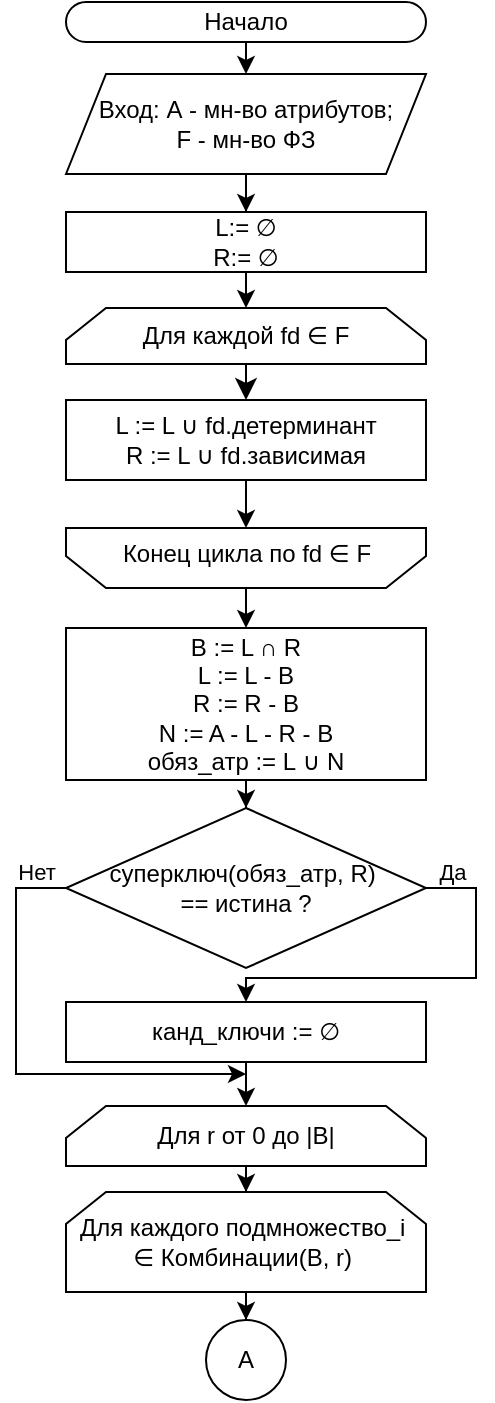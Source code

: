 <mxfile version="27.1.6" pages="2">
  <diagram name="Страница — 1" id="nUEe4k0yklZtBq0wYK_H">
    <mxGraphModel dx="984" dy="547" grid="1" gridSize="10" guides="1" tooltips="1" connect="1" arrows="1" fold="1" page="1" pageScale="1" pageWidth="827" pageHeight="1169" math="0" shadow="0">
      <root>
        <mxCell id="0" />
        <mxCell id="1" parent="0" />
        <mxCell id="WMLubfFGsWbqZAyWGMQB-41" style="edgeStyle=none;curved=1;rounded=0;orthogonalLoop=1;jettySize=auto;html=1;entryX=0.5;entryY=0;entryDx=0;entryDy=0;fontSize=12;startSize=8;endSize=8;" parent="1" source="WMLubfFGsWbqZAyWGMQB-42" target="WMLubfFGsWbqZAyWGMQB-50" edge="1">
          <mxGeometry relative="1" as="geometry">
            <mxPoint x="260" y="548" as="targetPoint" />
          </mxGeometry>
        </mxCell>
        <mxCell id="WMLubfFGsWbqZAyWGMQB-42" value="Для каждой fd&amp;nbsp;∈ F" style="shape=loopLimit;whiteSpace=wrap;html=1;" parent="1" vertex="1">
          <mxGeometry x="170" y="490" width="180" height="28" as="geometry" />
        </mxCell>
        <mxCell id="WMLubfFGsWbqZAyWGMQB-55" style="edgeStyle=orthogonalEdgeStyle;rounded=0;orthogonalLoop=1;jettySize=auto;html=1;entryX=0.5;entryY=1;entryDx=0;entryDy=0;" parent="1" source="WMLubfFGsWbqZAyWGMQB-50" target="WMLubfFGsWbqZAyWGMQB-52" edge="1">
          <mxGeometry relative="1" as="geometry" />
        </mxCell>
        <mxCell id="WMLubfFGsWbqZAyWGMQB-50" value="L := L ∪ fd.детерминант&lt;div&gt;R := L ∪ fd.зависимая&lt;/div&gt;" style="rounded=0;whiteSpace=wrap;html=1;" parent="1" vertex="1">
          <mxGeometry x="170" y="536" width="180" height="40" as="geometry" />
        </mxCell>
        <mxCell id="WMLubfFGsWbqZAyWGMQB-54" value="" style="group" parent="1" vertex="1" connectable="0">
          <mxGeometry x="170" y="600" width="180" height="30" as="geometry" />
        </mxCell>
        <mxCell id="WMLubfFGsWbqZAyWGMQB-52" value="" style="shape=loopLimit;whiteSpace=wrap;html=1;rotation=-180;" parent="WMLubfFGsWbqZAyWGMQB-54" vertex="1">
          <mxGeometry y="5.329e-15" width="180" height="30.0" as="geometry" />
        </mxCell>
        <mxCell id="WMLubfFGsWbqZAyWGMQB-53" value="&lt;font style=&quot;font-size: 12px;&quot;&gt;Конец цикла по fd&amp;nbsp;∈ F&lt;/font&gt;" style="text;strokeColor=none;fillColor=none;html=1;align=center;verticalAlign=middle;whiteSpace=wrap;rounded=0;fontSize=16;" parent="WMLubfFGsWbqZAyWGMQB-54" vertex="1">
          <mxGeometry x="12.661" y="3.553e-15" width="154.677" height="22.5" as="geometry" />
        </mxCell>
        <mxCell id="WMLubfFGsWbqZAyWGMQB-64" style="edgeStyle=orthogonalEdgeStyle;rounded=0;orthogonalLoop=1;jettySize=auto;html=1;entryX=0.5;entryY=0;entryDx=0;entryDy=0;" parent="1" source="WMLubfFGsWbqZAyWGMQB-56" target="WMLubfFGsWbqZAyWGMQB-63" edge="1">
          <mxGeometry relative="1" as="geometry" />
        </mxCell>
        <mxCell id="WMLubfFGsWbqZAyWGMQB-56" value="B := L ∩ R&lt;div&gt;L := L - B&lt;/div&gt;&lt;div&gt;R := R - B&lt;/div&gt;&lt;div&gt;N := A - L - R - B&lt;/div&gt;&lt;div&gt;обяз_атр := L&amp;nbsp;∪ N&lt;/div&gt;" style="rounded=0;whiteSpace=wrap;html=1;" parent="1" vertex="1">
          <mxGeometry x="170" y="650" width="180" height="76" as="geometry" />
        </mxCell>
        <mxCell id="WMLubfFGsWbqZAyWGMQB-59" style="edgeStyle=orthogonalEdgeStyle;rounded=0;orthogonalLoop=1;jettySize=auto;html=1;entryX=0.5;entryY=0;entryDx=0;entryDy=0;" parent="1" source="WMLubfFGsWbqZAyWGMQB-57" target="WMLubfFGsWbqZAyWGMQB-58" edge="1">
          <mxGeometry relative="1" as="geometry" />
        </mxCell>
        <mxCell id="WMLubfFGsWbqZAyWGMQB-57" value="Вход: А - мн-во атрибутов;&lt;div&gt;F - мн-во ФЗ&lt;/div&gt;" style="shape=parallelogram;perimeter=parallelogramPerimeter;whiteSpace=wrap;html=1;fixedSize=1;" parent="1" vertex="1">
          <mxGeometry x="170" y="373" width="180" height="50" as="geometry" />
        </mxCell>
        <mxCell id="WMLubfFGsWbqZAyWGMQB-68" style="edgeStyle=orthogonalEdgeStyle;rounded=0;orthogonalLoop=1;jettySize=auto;html=1;entryX=0.5;entryY=0;entryDx=0;entryDy=0;exitX=0.5;exitY=1;exitDx=0;exitDy=0;" parent="1" source="WMLubfFGsWbqZAyWGMQB-58" target="WMLubfFGsWbqZAyWGMQB-42" edge="1">
          <mxGeometry relative="1" as="geometry" />
        </mxCell>
        <mxCell id="WMLubfFGsWbqZAyWGMQB-58" value="L:=&amp;nbsp;∅&lt;div&gt;R:=&amp;nbsp;∅&lt;/div&gt;" style="rounded=0;whiteSpace=wrap;html=1;" parent="1" vertex="1">
          <mxGeometry x="170" y="442" width="180" height="30" as="geometry" />
        </mxCell>
        <mxCell id="WMLubfFGsWbqZAyWGMQB-62" style="edgeStyle=orthogonalEdgeStyle;rounded=0;orthogonalLoop=1;jettySize=auto;html=1;entryX=0.5;entryY=0;entryDx=0;entryDy=0;exitX=0.5;exitY=0;exitDx=0;exitDy=0;" parent="1" source="WMLubfFGsWbqZAyWGMQB-52" target="WMLubfFGsWbqZAyWGMQB-56" edge="1">
          <mxGeometry relative="1" as="geometry">
            <mxPoint x="300" y="640" as="sourcePoint" />
          </mxGeometry>
        </mxCell>
        <mxCell id="WMLubfFGsWbqZAyWGMQB-69" style="edgeStyle=orthogonalEdgeStyle;rounded=0;orthogonalLoop=1;jettySize=auto;html=1;entryX=0.5;entryY=0;entryDx=0;entryDy=0;exitX=1;exitY=0.5;exitDx=0;exitDy=0;" parent="1" source="WMLubfFGsWbqZAyWGMQB-63" target="WMLubfFGsWbqZAyWGMQB-70" edge="1">
          <mxGeometry relative="1" as="geometry">
            <mxPoint x="260" y="835" as="targetPoint" />
            <mxPoint x="355" y="775" as="sourcePoint" />
            <Array as="points">
              <mxPoint x="375" y="780" />
              <mxPoint x="375" y="825" />
              <mxPoint x="260" y="825" />
            </Array>
          </mxGeometry>
        </mxCell>
        <mxCell id="WMLubfFGsWbqZAyWGMQB-124" style="edgeStyle=orthogonalEdgeStyle;rounded=0;orthogonalLoop=1;jettySize=auto;html=1;exitX=0;exitY=0.5;exitDx=0;exitDy=0;" parent="1" source="WMLubfFGsWbqZAyWGMQB-63" edge="1">
          <mxGeometry relative="1" as="geometry">
            <mxPoint x="260" y="873" as="targetPoint" />
            <mxPoint x="165" y="783" as="sourcePoint" />
            <Array as="points">
              <mxPoint x="145" y="780" />
              <mxPoint x="145" y="873" />
            </Array>
          </mxGeometry>
        </mxCell>
        <mxCell id="WMLubfFGsWbqZAyWGMQB-63" value="суперключ(обяз_атр, R)&amp;nbsp;&lt;div&gt;== истина ?&lt;/div&gt;" style="rhombus;whiteSpace=wrap;html=1;" parent="1" vertex="1">
          <mxGeometry x="170" y="740" width="180" height="80" as="geometry" />
        </mxCell>
        <mxCell id="WMLubfFGsWbqZAyWGMQB-79" style="edgeStyle=orthogonalEdgeStyle;rounded=0;orthogonalLoop=1;jettySize=auto;html=1;entryX=0.5;entryY=0;entryDx=0;entryDy=0;" parent="1" source="WMLubfFGsWbqZAyWGMQB-70" target="WMLubfFGsWbqZAyWGMQB-76" edge="1">
          <mxGeometry relative="1" as="geometry" />
        </mxCell>
        <mxCell id="WMLubfFGsWbqZAyWGMQB-70" value="канд_ключи := ∅" style="rounded=0;whiteSpace=wrap;html=1;" parent="1" vertex="1">
          <mxGeometry x="170" y="837" width="180" height="30" as="geometry" />
        </mxCell>
        <mxCell id="WMLubfFGsWbqZAyWGMQB-80" style="edgeStyle=orthogonalEdgeStyle;rounded=0;orthogonalLoop=1;jettySize=auto;html=1;entryX=0.5;entryY=0;entryDx=0;entryDy=0;" parent="1" source="WMLubfFGsWbqZAyWGMQB-76" target="WMLubfFGsWbqZAyWGMQB-78" edge="1">
          <mxGeometry relative="1" as="geometry" />
        </mxCell>
        <mxCell id="WMLubfFGsWbqZAyWGMQB-76" value="Для r от 0 до |B|" style="shape=loopLimit;whiteSpace=wrap;html=1;" parent="1" vertex="1">
          <mxGeometry x="170" y="889" width="180" height="30" as="geometry" />
        </mxCell>
        <mxCell id="WMLubfFGsWbqZAyWGMQB-83" style="edgeStyle=orthogonalEdgeStyle;rounded=0;orthogonalLoop=1;jettySize=auto;html=1;entryX=0.5;entryY=0;entryDx=0;entryDy=0;" parent="1" source="WMLubfFGsWbqZAyWGMQB-78" target="WMLubfFGsWbqZAyWGMQB-138" edge="1">
          <mxGeometry relative="1" as="geometry">
            <mxPoint x="260" y="1040" as="targetPoint" />
          </mxGeometry>
        </mxCell>
        <mxCell id="WMLubfFGsWbqZAyWGMQB-78" value="Для каждого подмножество_i&amp;nbsp;&lt;div&gt;∈ Комбинации(B, r)&amp;nbsp;&lt;/div&gt;" style="shape=loopLimit;whiteSpace=wrap;html=1;" parent="1" vertex="1">
          <mxGeometry x="170" y="932" width="180" height="50" as="geometry" />
        </mxCell>
        <mxCell id="WMLubfFGsWbqZAyWGMQB-130" value="Нет" style="edgeLabel;html=1;align=center;verticalAlign=middle;resizable=0;points=[];" parent="1" vertex="1" connectable="0">
          <mxGeometry x="165" y="770" as="geometry">
            <mxPoint x="-10" y="2" as="offset" />
          </mxGeometry>
        </mxCell>
        <mxCell id="WMLubfFGsWbqZAyWGMQB-134" value="Да" style="edgeLabel;html=1;align=center;verticalAlign=middle;resizable=0;points=[];" parent="1" vertex="1" connectable="0">
          <mxGeometry x="363" y="772" as="geometry" />
        </mxCell>
        <mxCell id="WMLubfFGsWbqZAyWGMQB-138" value="А" style="ellipse;whiteSpace=wrap;html=1;aspect=fixed;" parent="1" vertex="1">
          <mxGeometry x="240" y="996" width="40" height="40" as="geometry" />
        </mxCell>
        <mxCell id="tE1AYxcDRsQX5OE6kqUB-2" style="edgeStyle=orthogonalEdgeStyle;rounded=0;orthogonalLoop=1;jettySize=auto;html=1;entryX=0.5;entryY=0;entryDx=0;entryDy=0;exitX=0.5;exitY=1;exitDx=0;exitDy=0;" edge="1" parent="1" source="tE1AYxcDRsQX5OE6kqUB-1" target="WMLubfFGsWbqZAyWGMQB-57">
          <mxGeometry relative="1" as="geometry">
            <mxPoint x="260" y="360" as="sourcePoint" />
          </mxGeometry>
        </mxCell>
        <mxCell id="tE1AYxcDRsQX5OE6kqUB-1" value="Начало" style="rounded=1;whiteSpace=wrap;html=1;arcSize=100;absoluteArcSize=1;" vertex="1" parent="1">
          <mxGeometry x="170" y="337" width="180" height="20" as="geometry" />
        </mxCell>
      </root>
    </mxGraphModel>
  </diagram>
  <diagram id="WfhbplVz7fqxdFfpJFTo" name="Страница — 2">
    <mxGraphModel dx="826" dy="459" grid="1" gridSize="10" guides="1" tooltips="1" connect="1" arrows="1" fold="1" page="1" pageScale="1" pageWidth="827" pageHeight="1169" math="0" shadow="0">
      <root>
        <mxCell id="0" />
        <mxCell id="1" parent="0" />
        <mxCell id="xsWwSMjTffkjm5Y3F-H0-1" style="edgeStyle=orthogonalEdgeStyle;rounded=0;orthogonalLoop=1;jettySize=auto;html=1;entryX=0.5;entryY=0;entryDx=0;entryDy=0;exitX=1;exitY=0.5;exitDx=0;exitDy=0;" parent="1" source="xsWwSMjTffkjm5Y3F-H0-3" target="xsWwSMjTffkjm5Y3F-H0-7" edge="1">
          <mxGeometry relative="1" as="geometry">
            <Array as="points">
              <mxPoint x="585" y="607" />
              <mxPoint x="585" y="650" />
              <mxPoint x="472" y="650" />
            </Array>
          </mxGeometry>
        </mxCell>
        <mxCell id="xsWwSMjTffkjm5Y3F-H0-2" style="edgeStyle=orthogonalEdgeStyle;rounded=0;orthogonalLoop=1;jettySize=auto;html=1;exitX=0;exitY=0.5;exitDx=0;exitDy=0;" parent="1" source="xsWwSMjTffkjm5Y3F-H0-3" edge="1">
          <mxGeometry relative="1" as="geometry">
            <mxPoint x="472" y="1130" as="targetPoint" />
            <Array as="points">
              <mxPoint x="326" y="607" />
              <mxPoint x="326" y="1130" />
              <mxPoint x="472" y="1130" />
            </Array>
            <mxPoint x="381.97" y="604" as="sourcePoint" />
          </mxGeometry>
        </mxCell>
        <mxCell id="xsWwSMjTffkjm5Y3F-H0-3" value="суперключ(обяз_атр, R)&amp;nbsp;&lt;div&gt;== истина ?&lt;/div&gt;" style="rhombus;whiteSpace=wrap;html=1;" parent="1" vertex="1">
          <mxGeometry x="379.97" y="567" width="185" height="80" as="geometry" />
        </mxCell>
        <mxCell id="1Wgt8UPFNTKgRV1uAhiA-2" style="edgeStyle=orthogonalEdgeStyle;rounded=0;orthogonalLoop=1;jettySize=auto;html=1;entryX=0.5;entryY=0;entryDx=0;entryDy=0;exitX=0.5;exitY=1;exitDx=0;exitDy=0;" edge="1" parent="1" source="xsWwSMjTffkjm5Y3F-H0-5" target="xsWwSMjTffkjm5Y3F-H0-3">
          <mxGeometry relative="1" as="geometry" />
        </mxCell>
        <mxCell id="xsWwSMjTffkjm5Y3F-H0-5" value="канд_ключ := подмножество_i ∪ обяз_атр" style="rounded=0;whiteSpace=wrap;html=1;" parent="1" vertex="1">
          <mxGeometry x="382.45" y="511" width="180.03" height="42" as="geometry" />
        </mxCell>
        <mxCell id="xsWwSMjTffkjm5Y3F-H0-6" style="edgeStyle=orthogonalEdgeStyle;rounded=0;orthogonalLoop=1;jettySize=auto;html=1;entryX=0.5;entryY=0;entryDx=0;entryDy=0;" parent="1" source="xsWwSMjTffkjm5Y3F-H0-7" target="xsWwSMjTffkjm5Y3F-H0-9" edge="1">
          <mxGeometry relative="1" as="geometry" />
        </mxCell>
        <mxCell id="xsWwSMjTffkjm5Y3F-H0-7" value="минимальный:= истина" style="rounded=0;whiteSpace=wrap;html=1;" parent="1" vertex="1">
          <mxGeometry x="382" y="671" width="180" height="25" as="geometry" />
        </mxCell>
        <mxCell id="xsWwSMjTffkjm5Y3F-H0-8" style="edgeStyle=orthogonalEdgeStyle;rounded=0;orthogonalLoop=1;jettySize=auto;html=1;entryX=0.5;entryY=0;entryDx=0;entryDy=0;" parent="1" source="xsWwSMjTffkjm5Y3F-H0-9" target="xsWwSMjTffkjm5Y3F-H0-12" edge="1">
          <mxGeometry relative="1" as="geometry" />
        </mxCell>
        <mxCell id="xsWwSMjTffkjm5Y3F-H0-9" value="Для каждого ключ ∈ канд_ключи&amp;nbsp;" style="shape=loopLimit;whiteSpace=wrap;html=1;" parent="1" vertex="1">
          <mxGeometry x="382" y="713" width="180" height="37" as="geometry" />
        </mxCell>
        <mxCell id="xsWwSMjTffkjm5Y3F-H0-10" style="edgeStyle=orthogonalEdgeStyle;rounded=0;orthogonalLoop=1;jettySize=auto;html=1;exitX=1;exitY=0.5;exitDx=0;exitDy=0;entryX=0.5;entryY=0;entryDx=0;entryDy=0;" parent="1" target="xsWwSMjTffkjm5Y3F-H0-14" edge="1">
          <mxGeometry relative="1" as="geometry">
            <mxPoint x="451.97" y="857" as="targetPoint" />
            <mxPoint x="545.97" y="812" as="sourcePoint" />
            <Array as="points">
              <mxPoint x="580.97" y="812" />
              <mxPoint x="580.97" y="847" />
              <mxPoint x="471.97" y="847" />
            </Array>
          </mxGeometry>
        </mxCell>
        <mxCell id="xsWwSMjTffkjm5Y3F-H0-11" style="edgeStyle=orthogonalEdgeStyle;rounded=0;orthogonalLoop=1;jettySize=auto;html=1;exitX=0;exitY=0.5;exitDx=0;exitDy=0;" parent="1" source="xsWwSMjTffkjm5Y3F-H0-12" edge="1">
          <mxGeometry relative="1" as="geometry">
            <mxPoint x="471.97" y="772" as="targetPoint" />
            <mxPoint x="396.97" y="811" as="sourcePoint" />
            <Array as="points">
              <mxPoint x="376.97" y="812" />
              <mxPoint x="376.97" y="772" />
            </Array>
          </mxGeometry>
        </mxCell>
        <mxCell id="xsWwSMjTffkjm5Y3F-H0-12" value="ключ&amp;nbsp;⊂ канд_ключ ?" style="rhombus;whiteSpace=wrap;html=1;" parent="1" vertex="1">
          <mxGeometry x="382" y="787" width="180" height="50" as="geometry" />
        </mxCell>
        <mxCell id="xsWwSMjTffkjm5Y3F-H0-13" style="edgeStyle=orthogonalEdgeStyle;rounded=0;orthogonalLoop=1;jettySize=auto;html=1;entryX=0.5;entryY=1;entryDx=0;entryDy=0;" parent="1" source="xsWwSMjTffkjm5Y3F-H0-14" target="xsWwSMjTffkjm5Y3F-H0-16" edge="1">
          <mxGeometry relative="1" as="geometry" />
        </mxCell>
        <mxCell id="xsWwSMjTffkjm5Y3F-H0-14" value="минимальный:= ложь" style="rounded=0;whiteSpace=wrap;html=1;" parent="1" vertex="1">
          <mxGeometry x="382" y="861" width="180" height="19" as="geometry" />
        </mxCell>
        <mxCell id="xsWwSMjTffkjm5Y3F-H0-15" value="" style="group" parent="1" vertex="1" connectable="0">
          <mxGeometry x="382" y="893" width="180" height="42.83" as="geometry" />
        </mxCell>
        <mxCell id="xsWwSMjTffkjm5Y3F-H0-16" value="" style="shape=loopLimit;whiteSpace=wrap;html=1;rotation=-180;" parent="xsWwSMjTffkjm5Y3F-H0-15" vertex="1">
          <mxGeometry x="-3.362e-15" y="-4.623e-15" width="180" height="42.83" as="geometry" />
        </mxCell>
        <mxCell id="xsWwSMjTffkjm5Y3F-H0-17" value="&lt;font style=&quot;font-size: 12px;&quot;&gt;Конец цикла по&amp;nbsp;&lt;/font&gt;&lt;span style=&quot;font-size: 12px;&quot;&gt;ключ ∈ канд_ключи&lt;/span&gt;" style="text;strokeColor=none;fillColor=none;html=1;align=center;verticalAlign=middle;whiteSpace=wrap;rounded=0;fontSize=16;" parent="xsWwSMjTffkjm5Y3F-H0-15" vertex="1">
          <mxGeometry x="13.524" y="-0.0" width="152.953" height="37.95" as="geometry" />
        </mxCell>
        <mxCell id="xsWwSMjTffkjm5Y3F-H0-18" style="edgeStyle=orthogonalEdgeStyle;rounded=0;orthogonalLoop=1;jettySize=auto;html=1;entryX=0.5;entryY=0;entryDx=0;entryDy=0;exitX=1;exitY=0.5;exitDx=0;exitDy=0;" parent="1" source="xsWwSMjTffkjm5Y3F-H0-20" target="xsWwSMjTffkjm5Y3F-H0-23" edge="1">
          <mxGeometry relative="1" as="geometry">
            <Array as="points">
              <mxPoint x="579" y="982" />
              <mxPoint x="579" y="1015" />
              <mxPoint x="472" y="1015" />
            </Array>
          </mxGeometry>
        </mxCell>
        <mxCell id="xsWwSMjTffkjm5Y3F-H0-19" style="edgeStyle=orthogonalEdgeStyle;rounded=0;orthogonalLoop=1;jettySize=auto;html=1;exitX=0;exitY=0.5;exitDx=0;exitDy=0;" parent="1" source="xsWwSMjTffkjm5Y3F-H0-20" edge="1">
          <mxGeometry relative="1" as="geometry">
            <mxPoint x="472" y="1120" as="targetPoint" />
            <Array as="points">
              <mxPoint x="336" y="982" />
              <mxPoint x="336" y="1120" />
              <mxPoint x="472" y="1120" />
            </Array>
            <mxPoint x="382" y="980" as="sourcePoint" />
          </mxGeometry>
        </mxCell>
        <mxCell id="xsWwSMjTffkjm5Y3F-H0-20" value="минимальный ==&lt;div&gt;истина ?&lt;/div&gt;" style="rhombus;whiteSpace=wrap;html=1;" parent="1" vertex="1">
          <mxGeometry x="382" y="952" width="180" height="60" as="geometry" />
        </mxCell>
        <mxCell id="xsWwSMjTffkjm5Y3F-H0-21" style="edgeStyle=orthogonalEdgeStyle;rounded=0;orthogonalLoop=1;jettySize=auto;html=1;entryX=0.5;entryY=0;entryDx=0;entryDy=0;exitX=0.5;exitY=0;exitDx=0;exitDy=0;" parent="1" source="xsWwSMjTffkjm5Y3F-H0-16" target="xsWwSMjTffkjm5Y3F-H0-20" edge="1">
          <mxGeometry relative="1" as="geometry">
            <mxPoint x="471.97" y="977" as="sourcePoint" />
          </mxGeometry>
        </mxCell>
        <mxCell id="1Wgt8UPFNTKgRV1uAhiA-4" style="edgeStyle=orthogonalEdgeStyle;rounded=0;orthogonalLoop=1;jettySize=auto;html=1;entryX=0.5;entryY=0;entryDx=0;entryDy=0;exitX=0.5;exitY=1;exitDx=0;exitDy=0;" edge="1" parent="1" source="xsWwSMjTffkjm5Y3F-H0-23" target="xsWwSMjTffkjm5Y3F-H0-25">
          <mxGeometry relative="1" as="geometry">
            <mxPoint x="471" y="1069" as="sourcePoint" />
            <mxPoint x="470" y="1092" as="targetPoint" />
          </mxGeometry>
        </mxCell>
        <mxCell id="xsWwSMjTffkjm5Y3F-H0-23" value="канд_ключи&amp;nbsp;← {k ∈ канд_ключи | канд_ключ ⊄ k}&amp;nbsp;" style="rounded=0;whiteSpace=wrap;html=1;" parent="1" vertex="1">
          <mxGeometry x="382" y="1029" width="180" height="32" as="geometry" />
        </mxCell>
        <mxCell id="1Wgt8UPFNTKgRV1uAhiA-5" style="edgeStyle=orthogonalEdgeStyle;rounded=0;orthogonalLoop=1;jettySize=auto;html=1;entryX=0.5;entryY=1;entryDx=0;entryDy=0;" edge="1" parent="1" source="xsWwSMjTffkjm5Y3F-H0-25" target="xsWwSMjTffkjm5Y3F-H0-27">
          <mxGeometry relative="1" as="geometry" />
        </mxCell>
        <mxCell id="xsWwSMjTffkjm5Y3F-H0-25" value="канд_ключи&amp;nbsp;← канд_ключи ∪&amp;nbsp;{канд_ключ}&amp;nbsp;" style="rounded=0;whiteSpace=wrap;html=1;" parent="1" vertex="1">
          <mxGeometry x="382" y="1074" width="180" height="38" as="geometry" />
        </mxCell>
        <mxCell id="xsWwSMjTffkjm5Y3F-H0-26" value="" style="group" parent="1" vertex="1" connectable="0">
          <mxGeometry x="382" y="1146" width="180" height="60" as="geometry" />
        </mxCell>
        <mxCell id="xsWwSMjTffkjm5Y3F-H0-27" value="" style="shape=loopLimit;whiteSpace=wrap;html=1;rotation=-180;" parent="xsWwSMjTffkjm5Y3F-H0-26" vertex="1">
          <mxGeometry width="180.0" height="60" as="geometry" />
        </mxCell>
        <mxCell id="xsWwSMjTffkjm5Y3F-H0-28" value="&lt;font style=&quot;font-size: 12px;&quot;&gt;Конец цикла по&amp;nbsp;&lt;/font&gt;&lt;span style=&quot;font-size: 12px;&quot;&gt;подмножество_i ∈ Комбинации (B, r)&lt;/span&gt;" style="text;strokeColor=none;fillColor=none;html=1;align=center;verticalAlign=middle;whiteSpace=wrap;rounded=0;fontSize=16;" parent="xsWwSMjTffkjm5Y3F-H0-26" vertex="1">
          <mxGeometry x="6.429" y="5" width="167.143" height="50" as="geometry" />
        </mxCell>
        <mxCell id="xsWwSMjTffkjm5Y3F-H0-29" value="" style="group" parent="1" vertex="1" connectable="0">
          <mxGeometry x="380" y="1220" width="182" height="40" as="geometry" />
        </mxCell>
        <mxCell id="xsWwSMjTffkjm5Y3F-H0-30" value="" style="shape=loopLimit;whiteSpace=wrap;html=1;rotation=-180;" parent="xsWwSMjTffkjm5Y3F-H0-29" vertex="1">
          <mxGeometry x="2" width="180" height="30" as="geometry" />
        </mxCell>
        <mxCell id="xsWwSMjTffkjm5Y3F-H0-31" value="&lt;font style=&quot;font-size: 12px;&quot;&gt;Конец цикла по&amp;nbsp;&lt;/font&gt;&lt;span style=&quot;font-size: 12px;&quot;&gt;r от 0 до |B|&lt;/span&gt;" style="text;strokeColor=none;fillColor=none;html=1;align=center;verticalAlign=middle;whiteSpace=wrap;rounded=0;fontSize=16;" parent="xsWwSMjTffkjm5Y3F-H0-29" vertex="1">
          <mxGeometry x="12" y="4" width="160" height="13.34" as="geometry" />
        </mxCell>
        <mxCell id="xsWwSMjTffkjm5Y3F-H0-32" style="edgeStyle=orthogonalEdgeStyle;rounded=0;orthogonalLoop=1;jettySize=auto;html=1;entryX=0.5;entryY=1;entryDx=0;entryDy=0;exitX=0.5;exitY=0;exitDx=0;exitDy=0;" parent="1" source="xsWwSMjTffkjm5Y3F-H0-27" target="xsWwSMjTffkjm5Y3F-H0-30" edge="1">
          <mxGeometry relative="1" as="geometry">
            <mxPoint x="475.94" y="1210" as="sourcePoint" />
          </mxGeometry>
        </mxCell>
        <mxCell id="xsWwSMjTffkjm5Y3F-H0-33" style="edgeStyle=orthogonalEdgeStyle;rounded=0;orthogonalLoop=1;jettySize=auto;html=1;entryX=0.5;entryY=0;entryDx=0;entryDy=0;" parent="1" source="xsWwSMjTffkjm5Y3F-H0-34" target="xsWwSMjTffkjm5Y3F-H0-36" edge="1">
          <mxGeometry relative="1" as="geometry" />
        </mxCell>
        <mxCell id="xsWwSMjTffkjm5Y3F-H0-34" value="Выход: канд_ключи" style="shape=parallelogram;perimeter=parallelogramPerimeter;whiteSpace=wrap;html=1;fixedSize=1;" parent="1" vertex="1">
          <mxGeometry x="382" y="1263" width="180" height="40" as="geometry" />
        </mxCell>
        <mxCell id="xsWwSMjTffkjm5Y3F-H0-35" style="edgeStyle=orthogonalEdgeStyle;rounded=0;orthogonalLoop=1;jettySize=auto;html=1;entryX=0.5;entryY=0;entryDx=0;entryDy=0;exitX=0.5;exitY=0;exitDx=0;exitDy=0;" parent="1" source="xsWwSMjTffkjm5Y3F-H0-30" target="xsWwSMjTffkjm5Y3F-H0-34" edge="1">
          <mxGeometry relative="1" as="geometry" />
        </mxCell>
        <mxCell id="xsWwSMjTffkjm5Y3F-H0-36" value="Конец" style="rounded=1;whiteSpace=wrap;html=1;arcSize=100;absoluteArcSize=1;" parent="1" vertex="1">
          <mxGeometry x="382" y="1320" width="180" height="20" as="geometry" />
        </mxCell>
        <mxCell id="xsWwSMjTffkjm5Y3F-H0-37" value="Нет" style="edgeLabel;html=1;align=center;verticalAlign=middle;resizable=0;points=[];" parent="1" vertex="1" connectable="0">
          <mxGeometry x="350" y="595" as="geometry">
            <mxPoint x="-10" y="2" as="offset" />
          </mxGeometry>
        </mxCell>
        <mxCell id="xsWwSMjTffkjm5Y3F-H0-38" value="Нет" style="edgeLabel;html=1;align=center;verticalAlign=middle;resizable=0;points=[];" parent="1" vertex="1" connectable="0">
          <mxGeometry x="360.97" y="970" as="geometry">
            <mxPoint x="-10" y="2" as="offset" />
          </mxGeometry>
        </mxCell>
        <mxCell id="xsWwSMjTffkjm5Y3F-H0-39" value="Нет" style="edgeLabel;html=1;align=center;verticalAlign=middle;resizable=0;points=[];" parent="1" vertex="1" connectable="0">
          <mxGeometry x="385.97" y="838" as="geometry">
            <mxPoint x="4" y="-50" as="offset" />
          </mxGeometry>
        </mxCell>
        <mxCell id="xsWwSMjTffkjm5Y3F-H0-40" value="Да" style="edgeLabel;html=1;align=center;verticalAlign=middle;resizable=0;points=[];" parent="1" vertex="1" connectable="0">
          <mxGeometry x="599.97" y="610" as="geometry">
            <mxPoint x="-25" y="-11" as="offset" />
          </mxGeometry>
        </mxCell>
        <mxCell id="xsWwSMjTffkjm5Y3F-H0-41" value="Да" style="edgeLabel;html=1;align=center;verticalAlign=middle;resizable=0;points=[];" parent="1" vertex="1" connectable="0">
          <mxGeometry x="623" y="813" as="geometry">
            <mxPoint x="-53" y="-11" as="offset" />
          </mxGeometry>
        </mxCell>
        <mxCell id="xsWwSMjTffkjm5Y3F-H0-42" value="Да" style="edgeLabel;html=1;align=center;verticalAlign=middle;resizable=0;points=[];" parent="1" vertex="1" connectable="0">
          <mxGeometry x="590" y="975" as="geometry">
            <mxPoint x="-23" y="-4" as="offset" />
          </mxGeometry>
        </mxCell>
        <mxCell id="xsWwSMjTffkjm5Y3F-H0-43" style="edgeStyle=orthogonalEdgeStyle;rounded=0;orthogonalLoop=1;jettySize=auto;html=1;entryX=0.5;entryY=0;entryDx=0;entryDy=0;" parent="1" source="xsWwSMjTffkjm5Y3F-H0-44" target="xsWwSMjTffkjm5Y3F-H0-5" edge="1">
          <mxGeometry relative="1" as="geometry">
            <Array as="points">
              <mxPoint x="472.45" y="501" />
              <mxPoint x="472.45" y="501" />
            </Array>
          </mxGeometry>
        </mxCell>
        <mxCell id="xsWwSMjTffkjm5Y3F-H0-44" value="А" style="ellipse;whiteSpace=wrap;html=1;aspect=fixed;" parent="1" vertex="1">
          <mxGeometry x="452.45" y="461" width="40" height="40" as="geometry" />
        </mxCell>
      </root>
    </mxGraphModel>
  </diagram>
</mxfile>
